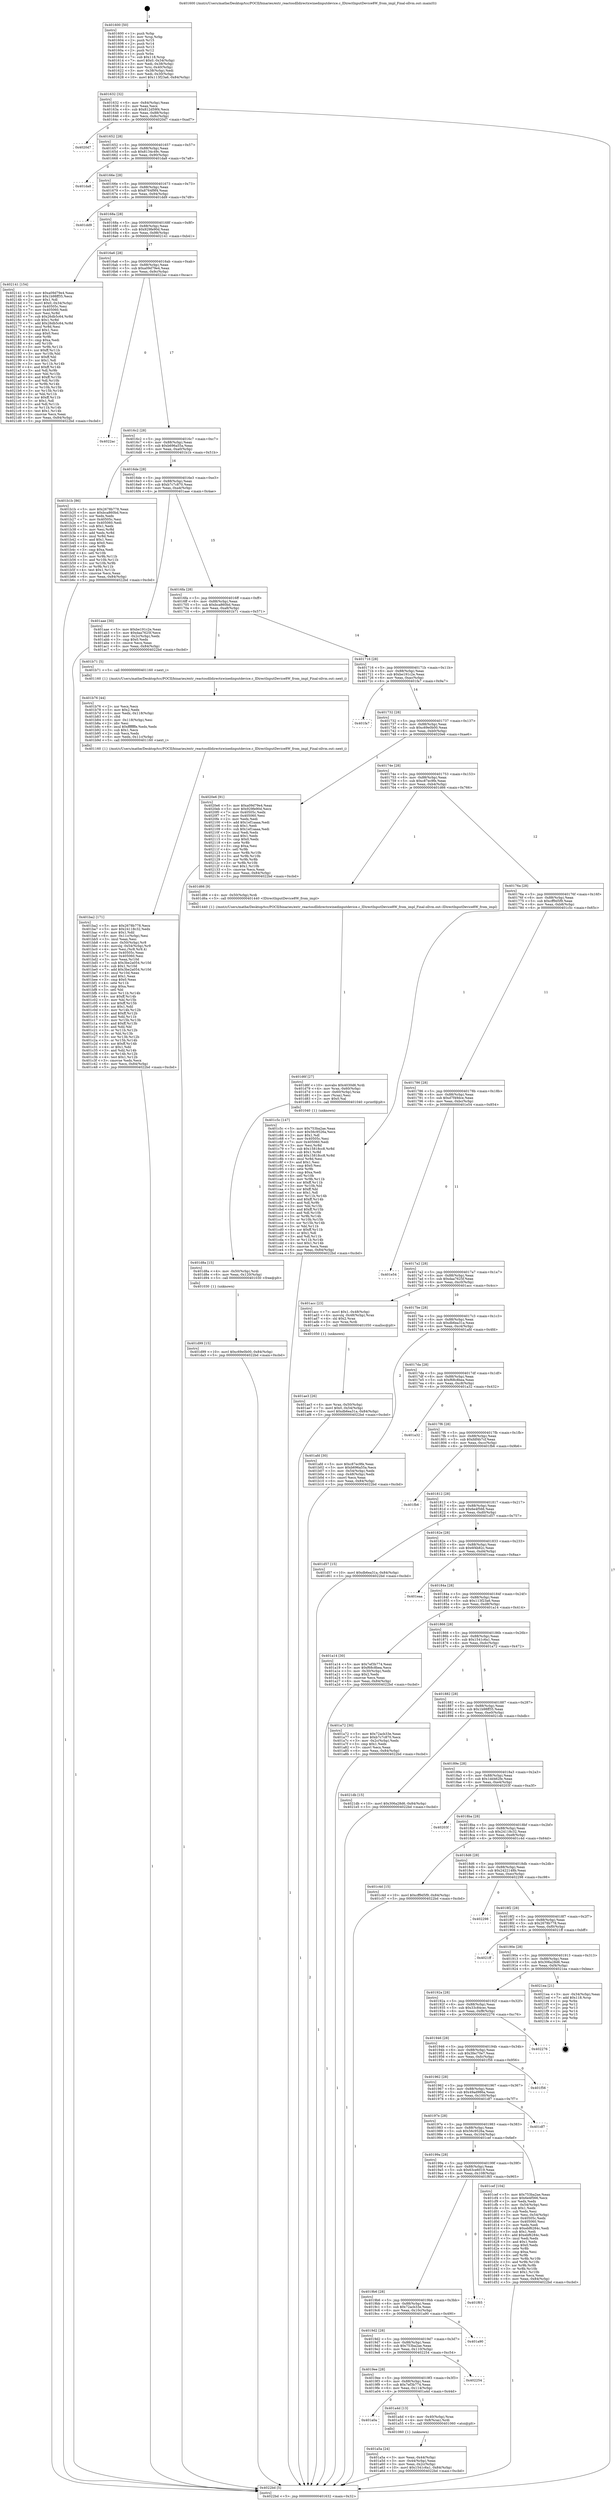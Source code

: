 digraph "0x401600" {
  label = "0x401600 (/mnt/c/Users/mathe/Desktop/tcc/POCII/binaries/extr_reactosdlldirectxwinedinputdevice.c_IDirectInputDevice8W_from_impl_Final-ollvm.out::main(0))"
  labelloc = "t"
  node[shape=record]

  Entry [label="",width=0.3,height=0.3,shape=circle,fillcolor=black,style=filled]
  "0x401632" [label="{
     0x401632 [32]\l
     | [instrs]\l
     &nbsp;&nbsp;0x401632 \<+6\>: mov -0x84(%rbp),%eax\l
     &nbsp;&nbsp;0x401638 \<+2\>: mov %eax,%ecx\l
     &nbsp;&nbsp;0x40163a \<+6\>: sub $0x812d59f4,%ecx\l
     &nbsp;&nbsp;0x401640 \<+6\>: mov %eax,-0x88(%rbp)\l
     &nbsp;&nbsp;0x401646 \<+6\>: mov %ecx,-0x8c(%rbp)\l
     &nbsp;&nbsp;0x40164c \<+6\>: je 00000000004020d7 \<main+0xad7\>\l
  }"]
  "0x4020d7" [label="{
     0x4020d7\l
  }", style=dashed]
  "0x401652" [label="{
     0x401652 [28]\l
     | [instrs]\l
     &nbsp;&nbsp;0x401652 \<+5\>: jmp 0000000000401657 \<main+0x57\>\l
     &nbsp;&nbsp;0x401657 \<+6\>: mov -0x88(%rbp),%eax\l
     &nbsp;&nbsp;0x40165d \<+5\>: sub $0x8134c49c,%eax\l
     &nbsp;&nbsp;0x401662 \<+6\>: mov %eax,-0x90(%rbp)\l
     &nbsp;&nbsp;0x401668 \<+6\>: je 0000000000401da8 \<main+0x7a8\>\l
  }"]
  Exit [label="",width=0.3,height=0.3,shape=circle,fillcolor=black,style=filled,peripheries=2]
  "0x401da8" [label="{
     0x401da8\l
  }", style=dashed]
  "0x40166e" [label="{
     0x40166e [28]\l
     | [instrs]\l
     &nbsp;&nbsp;0x40166e \<+5\>: jmp 0000000000401673 \<main+0x73\>\l
     &nbsp;&nbsp;0x401673 \<+6\>: mov -0x88(%rbp),%eax\l
     &nbsp;&nbsp;0x401679 \<+5\>: sub $0x8764f9f4,%eax\l
     &nbsp;&nbsp;0x40167e \<+6\>: mov %eax,-0x94(%rbp)\l
     &nbsp;&nbsp;0x401684 \<+6\>: je 0000000000401dd9 \<main+0x7d9\>\l
  }"]
  "0x401d99" [label="{
     0x401d99 [15]\l
     | [instrs]\l
     &nbsp;&nbsp;0x401d99 \<+10\>: movl $0xc69e0b00,-0x84(%rbp)\l
     &nbsp;&nbsp;0x401da3 \<+5\>: jmp 00000000004022bd \<main+0xcbd\>\l
  }"]
  "0x401dd9" [label="{
     0x401dd9\l
  }", style=dashed]
  "0x40168a" [label="{
     0x40168a [28]\l
     | [instrs]\l
     &nbsp;&nbsp;0x40168a \<+5\>: jmp 000000000040168f \<main+0x8f\>\l
     &nbsp;&nbsp;0x40168f \<+6\>: mov -0x88(%rbp),%eax\l
     &nbsp;&nbsp;0x401695 \<+5\>: sub $0x929fe90d,%eax\l
     &nbsp;&nbsp;0x40169a \<+6\>: mov %eax,-0x98(%rbp)\l
     &nbsp;&nbsp;0x4016a0 \<+6\>: je 0000000000402141 \<main+0xb41\>\l
  }"]
  "0x401d8a" [label="{
     0x401d8a [15]\l
     | [instrs]\l
     &nbsp;&nbsp;0x401d8a \<+4\>: mov -0x50(%rbp),%rdi\l
     &nbsp;&nbsp;0x401d8e \<+6\>: mov %eax,-0x120(%rbp)\l
     &nbsp;&nbsp;0x401d94 \<+5\>: call 0000000000401030 \<free@plt\>\l
     | [calls]\l
     &nbsp;&nbsp;0x401030 \{1\} (unknown)\l
  }"]
  "0x402141" [label="{
     0x402141 [154]\l
     | [instrs]\l
     &nbsp;&nbsp;0x402141 \<+5\>: mov $0xa09d79e4,%eax\l
     &nbsp;&nbsp;0x402146 \<+5\>: mov $0x1b98ff35,%ecx\l
     &nbsp;&nbsp;0x40214b \<+2\>: mov $0x1,%dl\l
     &nbsp;&nbsp;0x40214d \<+7\>: movl $0x0,-0x34(%rbp)\l
     &nbsp;&nbsp;0x402154 \<+7\>: mov 0x40505c,%esi\l
     &nbsp;&nbsp;0x40215b \<+7\>: mov 0x405060,%edi\l
     &nbsp;&nbsp;0x402162 \<+3\>: mov %esi,%r8d\l
     &nbsp;&nbsp;0x402165 \<+7\>: sub $0x26db5c64,%r8d\l
     &nbsp;&nbsp;0x40216c \<+4\>: sub $0x1,%r8d\l
     &nbsp;&nbsp;0x402170 \<+7\>: add $0x26db5c64,%r8d\l
     &nbsp;&nbsp;0x402177 \<+4\>: imul %r8d,%esi\l
     &nbsp;&nbsp;0x40217b \<+3\>: and $0x1,%esi\l
     &nbsp;&nbsp;0x40217e \<+3\>: cmp $0x0,%esi\l
     &nbsp;&nbsp;0x402181 \<+4\>: sete %r9b\l
     &nbsp;&nbsp;0x402185 \<+3\>: cmp $0xa,%edi\l
     &nbsp;&nbsp;0x402188 \<+4\>: setl %r10b\l
     &nbsp;&nbsp;0x40218c \<+3\>: mov %r9b,%r11b\l
     &nbsp;&nbsp;0x40218f \<+4\>: xor $0xff,%r11b\l
     &nbsp;&nbsp;0x402193 \<+3\>: mov %r10b,%bl\l
     &nbsp;&nbsp;0x402196 \<+3\>: xor $0xff,%bl\l
     &nbsp;&nbsp;0x402199 \<+3\>: xor $0x1,%dl\l
     &nbsp;&nbsp;0x40219c \<+3\>: mov %r11b,%r14b\l
     &nbsp;&nbsp;0x40219f \<+4\>: and $0xff,%r14b\l
     &nbsp;&nbsp;0x4021a3 \<+3\>: and %dl,%r9b\l
     &nbsp;&nbsp;0x4021a6 \<+3\>: mov %bl,%r15b\l
     &nbsp;&nbsp;0x4021a9 \<+4\>: and $0xff,%r15b\l
     &nbsp;&nbsp;0x4021ad \<+3\>: and %dl,%r10b\l
     &nbsp;&nbsp;0x4021b0 \<+3\>: or %r9b,%r14b\l
     &nbsp;&nbsp;0x4021b3 \<+3\>: or %r10b,%r15b\l
     &nbsp;&nbsp;0x4021b6 \<+3\>: xor %r15b,%r14b\l
     &nbsp;&nbsp;0x4021b9 \<+3\>: or %bl,%r11b\l
     &nbsp;&nbsp;0x4021bc \<+4\>: xor $0xff,%r11b\l
     &nbsp;&nbsp;0x4021c0 \<+3\>: or $0x1,%dl\l
     &nbsp;&nbsp;0x4021c3 \<+3\>: and %dl,%r11b\l
     &nbsp;&nbsp;0x4021c6 \<+3\>: or %r11b,%r14b\l
     &nbsp;&nbsp;0x4021c9 \<+4\>: test $0x1,%r14b\l
     &nbsp;&nbsp;0x4021cd \<+3\>: cmovne %ecx,%eax\l
     &nbsp;&nbsp;0x4021d0 \<+6\>: mov %eax,-0x84(%rbp)\l
     &nbsp;&nbsp;0x4021d6 \<+5\>: jmp 00000000004022bd \<main+0xcbd\>\l
  }"]
  "0x4016a6" [label="{
     0x4016a6 [28]\l
     | [instrs]\l
     &nbsp;&nbsp;0x4016a6 \<+5\>: jmp 00000000004016ab \<main+0xab\>\l
     &nbsp;&nbsp;0x4016ab \<+6\>: mov -0x88(%rbp),%eax\l
     &nbsp;&nbsp;0x4016b1 \<+5\>: sub $0xa09d79e4,%eax\l
     &nbsp;&nbsp;0x4016b6 \<+6\>: mov %eax,-0x9c(%rbp)\l
     &nbsp;&nbsp;0x4016bc \<+6\>: je 00000000004022ac \<main+0xcac\>\l
  }"]
  "0x401d6f" [label="{
     0x401d6f [27]\l
     | [instrs]\l
     &nbsp;&nbsp;0x401d6f \<+10\>: movabs $0x4030d6,%rdi\l
     &nbsp;&nbsp;0x401d79 \<+4\>: mov %rax,-0x60(%rbp)\l
     &nbsp;&nbsp;0x401d7d \<+4\>: mov -0x60(%rbp),%rax\l
     &nbsp;&nbsp;0x401d81 \<+2\>: mov (%rax),%esi\l
     &nbsp;&nbsp;0x401d83 \<+2\>: mov $0x0,%al\l
     &nbsp;&nbsp;0x401d85 \<+5\>: call 0000000000401040 \<printf@plt\>\l
     | [calls]\l
     &nbsp;&nbsp;0x401040 \{1\} (unknown)\l
  }"]
  "0x4022ac" [label="{
     0x4022ac\l
  }", style=dashed]
  "0x4016c2" [label="{
     0x4016c2 [28]\l
     | [instrs]\l
     &nbsp;&nbsp;0x4016c2 \<+5\>: jmp 00000000004016c7 \<main+0xc7\>\l
     &nbsp;&nbsp;0x4016c7 \<+6\>: mov -0x88(%rbp),%eax\l
     &nbsp;&nbsp;0x4016cd \<+5\>: sub $0xb696a55a,%eax\l
     &nbsp;&nbsp;0x4016d2 \<+6\>: mov %eax,-0xa0(%rbp)\l
     &nbsp;&nbsp;0x4016d8 \<+6\>: je 0000000000401b1b \<main+0x51b\>\l
  }"]
  "0x401ba2" [label="{
     0x401ba2 [171]\l
     | [instrs]\l
     &nbsp;&nbsp;0x401ba2 \<+5\>: mov $0x2678b778,%ecx\l
     &nbsp;&nbsp;0x401ba7 \<+5\>: mov $0x24118c32,%edx\l
     &nbsp;&nbsp;0x401bac \<+3\>: mov $0x1,%dil\l
     &nbsp;&nbsp;0x401baf \<+6\>: mov -0x11c(%rbp),%esi\l
     &nbsp;&nbsp;0x401bb5 \<+3\>: imul %eax,%esi\l
     &nbsp;&nbsp;0x401bb8 \<+4\>: mov -0x50(%rbp),%r8\l
     &nbsp;&nbsp;0x401bbc \<+4\>: movslq -0x54(%rbp),%r9\l
     &nbsp;&nbsp;0x401bc0 \<+4\>: mov %esi,(%r8,%r9,4)\l
     &nbsp;&nbsp;0x401bc4 \<+7\>: mov 0x40505c,%eax\l
     &nbsp;&nbsp;0x401bcb \<+7\>: mov 0x405060,%esi\l
     &nbsp;&nbsp;0x401bd2 \<+3\>: mov %eax,%r10d\l
     &nbsp;&nbsp;0x401bd5 \<+7\>: sub $0x3be2a054,%r10d\l
     &nbsp;&nbsp;0x401bdc \<+4\>: sub $0x1,%r10d\l
     &nbsp;&nbsp;0x401be0 \<+7\>: add $0x3be2a054,%r10d\l
     &nbsp;&nbsp;0x401be7 \<+4\>: imul %r10d,%eax\l
     &nbsp;&nbsp;0x401beb \<+3\>: and $0x1,%eax\l
     &nbsp;&nbsp;0x401bee \<+3\>: cmp $0x0,%eax\l
     &nbsp;&nbsp;0x401bf1 \<+4\>: sete %r11b\l
     &nbsp;&nbsp;0x401bf5 \<+3\>: cmp $0xa,%esi\l
     &nbsp;&nbsp;0x401bf8 \<+3\>: setl %bl\l
     &nbsp;&nbsp;0x401bfb \<+3\>: mov %r11b,%r14b\l
     &nbsp;&nbsp;0x401bfe \<+4\>: xor $0xff,%r14b\l
     &nbsp;&nbsp;0x401c02 \<+3\>: mov %bl,%r15b\l
     &nbsp;&nbsp;0x401c05 \<+4\>: xor $0xff,%r15b\l
     &nbsp;&nbsp;0x401c09 \<+4\>: xor $0x1,%dil\l
     &nbsp;&nbsp;0x401c0d \<+3\>: mov %r14b,%r12b\l
     &nbsp;&nbsp;0x401c10 \<+4\>: and $0xff,%r12b\l
     &nbsp;&nbsp;0x401c14 \<+3\>: and %dil,%r11b\l
     &nbsp;&nbsp;0x401c17 \<+3\>: mov %r15b,%r13b\l
     &nbsp;&nbsp;0x401c1a \<+4\>: and $0xff,%r13b\l
     &nbsp;&nbsp;0x401c1e \<+3\>: and %dil,%bl\l
     &nbsp;&nbsp;0x401c21 \<+3\>: or %r11b,%r12b\l
     &nbsp;&nbsp;0x401c24 \<+3\>: or %bl,%r13b\l
     &nbsp;&nbsp;0x401c27 \<+3\>: xor %r13b,%r12b\l
     &nbsp;&nbsp;0x401c2a \<+3\>: or %r15b,%r14b\l
     &nbsp;&nbsp;0x401c2d \<+4\>: xor $0xff,%r14b\l
     &nbsp;&nbsp;0x401c31 \<+4\>: or $0x1,%dil\l
     &nbsp;&nbsp;0x401c35 \<+3\>: and %dil,%r14b\l
     &nbsp;&nbsp;0x401c38 \<+3\>: or %r14b,%r12b\l
     &nbsp;&nbsp;0x401c3b \<+4\>: test $0x1,%r12b\l
     &nbsp;&nbsp;0x401c3f \<+3\>: cmovne %edx,%ecx\l
     &nbsp;&nbsp;0x401c42 \<+6\>: mov %ecx,-0x84(%rbp)\l
     &nbsp;&nbsp;0x401c48 \<+5\>: jmp 00000000004022bd \<main+0xcbd\>\l
  }"]
  "0x401b1b" [label="{
     0x401b1b [86]\l
     | [instrs]\l
     &nbsp;&nbsp;0x401b1b \<+5\>: mov $0x2678b778,%eax\l
     &nbsp;&nbsp;0x401b20 \<+5\>: mov $0xbca860bd,%ecx\l
     &nbsp;&nbsp;0x401b25 \<+2\>: xor %edx,%edx\l
     &nbsp;&nbsp;0x401b27 \<+7\>: mov 0x40505c,%esi\l
     &nbsp;&nbsp;0x401b2e \<+7\>: mov 0x405060,%edi\l
     &nbsp;&nbsp;0x401b35 \<+3\>: sub $0x1,%edx\l
     &nbsp;&nbsp;0x401b38 \<+3\>: mov %esi,%r8d\l
     &nbsp;&nbsp;0x401b3b \<+3\>: add %edx,%r8d\l
     &nbsp;&nbsp;0x401b3e \<+4\>: imul %r8d,%esi\l
     &nbsp;&nbsp;0x401b42 \<+3\>: and $0x1,%esi\l
     &nbsp;&nbsp;0x401b45 \<+3\>: cmp $0x0,%esi\l
     &nbsp;&nbsp;0x401b48 \<+4\>: sete %r9b\l
     &nbsp;&nbsp;0x401b4c \<+3\>: cmp $0xa,%edi\l
     &nbsp;&nbsp;0x401b4f \<+4\>: setl %r10b\l
     &nbsp;&nbsp;0x401b53 \<+3\>: mov %r9b,%r11b\l
     &nbsp;&nbsp;0x401b56 \<+3\>: and %r10b,%r11b\l
     &nbsp;&nbsp;0x401b59 \<+3\>: xor %r10b,%r9b\l
     &nbsp;&nbsp;0x401b5c \<+3\>: or %r9b,%r11b\l
     &nbsp;&nbsp;0x401b5f \<+4\>: test $0x1,%r11b\l
     &nbsp;&nbsp;0x401b63 \<+3\>: cmovne %ecx,%eax\l
     &nbsp;&nbsp;0x401b66 \<+6\>: mov %eax,-0x84(%rbp)\l
     &nbsp;&nbsp;0x401b6c \<+5\>: jmp 00000000004022bd \<main+0xcbd\>\l
  }"]
  "0x4016de" [label="{
     0x4016de [28]\l
     | [instrs]\l
     &nbsp;&nbsp;0x4016de \<+5\>: jmp 00000000004016e3 \<main+0xe3\>\l
     &nbsp;&nbsp;0x4016e3 \<+6\>: mov -0x88(%rbp),%eax\l
     &nbsp;&nbsp;0x4016e9 \<+5\>: sub $0xb7c7c870,%eax\l
     &nbsp;&nbsp;0x4016ee \<+6\>: mov %eax,-0xa4(%rbp)\l
     &nbsp;&nbsp;0x4016f4 \<+6\>: je 0000000000401aae \<main+0x4ae\>\l
  }"]
  "0x401b76" [label="{
     0x401b76 [44]\l
     | [instrs]\l
     &nbsp;&nbsp;0x401b76 \<+2\>: xor %ecx,%ecx\l
     &nbsp;&nbsp;0x401b78 \<+5\>: mov $0x2,%edx\l
     &nbsp;&nbsp;0x401b7d \<+6\>: mov %edx,-0x118(%rbp)\l
     &nbsp;&nbsp;0x401b83 \<+1\>: cltd\l
     &nbsp;&nbsp;0x401b84 \<+6\>: mov -0x118(%rbp),%esi\l
     &nbsp;&nbsp;0x401b8a \<+2\>: idiv %esi\l
     &nbsp;&nbsp;0x401b8c \<+6\>: imul $0xfffffffe,%edx,%edx\l
     &nbsp;&nbsp;0x401b92 \<+3\>: sub $0x1,%ecx\l
     &nbsp;&nbsp;0x401b95 \<+2\>: sub %ecx,%edx\l
     &nbsp;&nbsp;0x401b97 \<+6\>: mov %edx,-0x11c(%rbp)\l
     &nbsp;&nbsp;0x401b9d \<+5\>: call 0000000000401160 \<next_i\>\l
     | [calls]\l
     &nbsp;&nbsp;0x401160 \{1\} (/mnt/c/Users/mathe/Desktop/tcc/POCII/binaries/extr_reactosdlldirectxwinedinputdevice.c_IDirectInputDevice8W_from_impl_Final-ollvm.out::next_i)\l
  }"]
  "0x401aae" [label="{
     0x401aae [30]\l
     | [instrs]\l
     &nbsp;&nbsp;0x401aae \<+5\>: mov $0xbe191c2e,%eax\l
     &nbsp;&nbsp;0x401ab3 \<+5\>: mov $0xdaa7625f,%ecx\l
     &nbsp;&nbsp;0x401ab8 \<+3\>: mov -0x2c(%rbp),%edx\l
     &nbsp;&nbsp;0x401abb \<+3\>: cmp $0x0,%edx\l
     &nbsp;&nbsp;0x401abe \<+3\>: cmove %ecx,%eax\l
     &nbsp;&nbsp;0x401ac1 \<+6\>: mov %eax,-0x84(%rbp)\l
     &nbsp;&nbsp;0x401ac7 \<+5\>: jmp 00000000004022bd \<main+0xcbd\>\l
  }"]
  "0x4016fa" [label="{
     0x4016fa [28]\l
     | [instrs]\l
     &nbsp;&nbsp;0x4016fa \<+5\>: jmp 00000000004016ff \<main+0xff\>\l
     &nbsp;&nbsp;0x4016ff \<+6\>: mov -0x88(%rbp),%eax\l
     &nbsp;&nbsp;0x401705 \<+5\>: sub $0xbca860bd,%eax\l
     &nbsp;&nbsp;0x40170a \<+6\>: mov %eax,-0xa8(%rbp)\l
     &nbsp;&nbsp;0x401710 \<+6\>: je 0000000000401b71 \<main+0x571\>\l
  }"]
  "0x401ae3" [label="{
     0x401ae3 [26]\l
     | [instrs]\l
     &nbsp;&nbsp;0x401ae3 \<+4\>: mov %rax,-0x50(%rbp)\l
     &nbsp;&nbsp;0x401ae7 \<+7\>: movl $0x0,-0x54(%rbp)\l
     &nbsp;&nbsp;0x401aee \<+10\>: movl $0xdb6ea31a,-0x84(%rbp)\l
     &nbsp;&nbsp;0x401af8 \<+5\>: jmp 00000000004022bd \<main+0xcbd\>\l
  }"]
  "0x401b71" [label="{
     0x401b71 [5]\l
     | [instrs]\l
     &nbsp;&nbsp;0x401b71 \<+5\>: call 0000000000401160 \<next_i\>\l
     | [calls]\l
     &nbsp;&nbsp;0x401160 \{1\} (/mnt/c/Users/mathe/Desktop/tcc/POCII/binaries/extr_reactosdlldirectxwinedinputdevice.c_IDirectInputDevice8W_from_impl_Final-ollvm.out::next_i)\l
  }"]
  "0x401716" [label="{
     0x401716 [28]\l
     | [instrs]\l
     &nbsp;&nbsp;0x401716 \<+5\>: jmp 000000000040171b \<main+0x11b\>\l
     &nbsp;&nbsp;0x40171b \<+6\>: mov -0x88(%rbp),%eax\l
     &nbsp;&nbsp;0x401721 \<+5\>: sub $0xbe191c2e,%eax\l
     &nbsp;&nbsp;0x401726 \<+6\>: mov %eax,-0xac(%rbp)\l
     &nbsp;&nbsp;0x40172c \<+6\>: je 0000000000401fa7 \<main+0x9a7\>\l
  }"]
  "0x401a5a" [label="{
     0x401a5a [24]\l
     | [instrs]\l
     &nbsp;&nbsp;0x401a5a \<+3\>: mov %eax,-0x44(%rbp)\l
     &nbsp;&nbsp;0x401a5d \<+3\>: mov -0x44(%rbp),%eax\l
     &nbsp;&nbsp;0x401a60 \<+3\>: mov %eax,-0x2c(%rbp)\l
     &nbsp;&nbsp;0x401a63 \<+10\>: movl $0x1541c6a1,-0x84(%rbp)\l
     &nbsp;&nbsp;0x401a6d \<+5\>: jmp 00000000004022bd \<main+0xcbd\>\l
  }"]
  "0x401fa7" [label="{
     0x401fa7\l
  }", style=dashed]
  "0x401732" [label="{
     0x401732 [28]\l
     | [instrs]\l
     &nbsp;&nbsp;0x401732 \<+5\>: jmp 0000000000401737 \<main+0x137\>\l
     &nbsp;&nbsp;0x401737 \<+6\>: mov -0x88(%rbp),%eax\l
     &nbsp;&nbsp;0x40173d \<+5\>: sub $0xc69e0b00,%eax\l
     &nbsp;&nbsp;0x401742 \<+6\>: mov %eax,-0xb0(%rbp)\l
     &nbsp;&nbsp;0x401748 \<+6\>: je 00000000004020e6 \<main+0xae6\>\l
  }"]
  "0x401a0a" [label="{
     0x401a0a\l
  }", style=dashed]
  "0x4020e6" [label="{
     0x4020e6 [91]\l
     | [instrs]\l
     &nbsp;&nbsp;0x4020e6 \<+5\>: mov $0xa09d79e4,%eax\l
     &nbsp;&nbsp;0x4020eb \<+5\>: mov $0x929fe90d,%ecx\l
     &nbsp;&nbsp;0x4020f0 \<+7\>: mov 0x40505c,%edx\l
     &nbsp;&nbsp;0x4020f7 \<+7\>: mov 0x405060,%esi\l
     &nbsp;&nbsp;0x4020fe \<+2\>: mov %edx,%edi\l
     &nbsp;&nbsp;0x402100 \<+6\>: add $0x1ef1aaaa,%edi\l
     &nbsp;&nbsp;0x402106 \<+3\>: sub $0x1,%edi\l
     &nbsp;&nbsp;0x402109 \<+6\>: sub $0x1ef1aaaa,%edi\l
     &nbsp;&nbsp;0x40210f \<+3\>: imul %edi,%edx\l
     &nbsp;&nbsp;0x402112 \<+3\>: and $0x1,%edx\l
     &nbsp;&nbsp;0x402115 \<+3\>: cmp $0x0,%edx\l
     &nbsp;&nbsp;0x402118 \<+4\>: sete %r8b\l
     &nbsp;&nbsp;0x40211c \<+3\>: cmp $0xa,%esi\l
     &nbsp;&nbsp;0x40211f \<+4\>: setl %r9b\l
     &nbsp;&nbsp;0x402123 \<+3\>: mov %r8b,%r10b\l
     &nbsp;&nbsp;0x402126 \<+3\>: and %r9b,%r10b\l
     &nbsp;&nbsp;0x402129 \<+3\>: xor %r9b,%r8b\l
     &nbsp;&nbsp;0x40212c \<+3\>: or %r8b,%r10b\l
     &nbsp;&nbsp;0x40212f \<+4\>: test $0x1,%r10b\l
     &nbsp;&nbsp;0x402133 \<+3\>: cmovne %ecx,%eax\l
     &nbsp;&nbsp;0x402136 \<+6\>: mov %eax,-0x84(%rbp)\l
     &nbsp;&nbsp;0x40213c \<+5\>: jmp 00000000004022bd \<main+0xcbd\>\l
  }"]
  "0x40174e" [label="{
     0x40174e [28]\l
     | [instrs]\l
     &nbsp;&nbsp;0x40174e \<+5\>: jmp 0000000000401753 \<main+0x153\>\l
     &nbsp;&nbsp;0x401753 \<+6\>: mov -0x88(%rbp),%eax\l
     &nbsp;&nbsp;0x401759 \<+5\>: sub $0xc87ec9fe,%eax\l
     &nbsp;&nbsp;0x40175e \<+6\>: mov %eax,-0xb4(%rbp)\l
     &nbsp;&nbsp;0x401764 \<+6\>: je 0000000000401d66 \<main+0x766\>\l
  }"]
  "0x401a4d" [label="{
     0x401a4d [13]\l
     | [instrs]\l
     &nbsp;&nbsp;0x401a4d \<+4\>: mov -0x40(%rbp),%rax\l
     &nbsp;&nbsp;0x401a51 \<+4\>: mov 0x8(%rax),%rdi\l
     &nbsp;&nbsp;0x401a55 \<+5\>: call 0000000000401060 \<atoi@plt\>\l
     | [calls]\l
     &nbsp;&nbsp;0x401060 \{1\} (unknown)\l
  }"]
  "0x401d66" [label="{
     0x401d66 [9]\l
     | [instrs]\l
     &nbsp;&nbsp;0x401d66 \<+4\>: mov -0x50(%rbp),%rdi\l
     &nbsp;&nbsp;0x401d6a \<+5\>: call 0000000000401440 \<IDirectInputDevice8W_from_impl\>\l
     | [calls]\l
     &nbsp;&nbsp;0x401440 \{1\} (/mnt/c/Users/mathe/Desktop/tcc/POCII/binaries/extr_reactosdlldirectxwinedinputdevice.c_IDirectInputDevice8W_from_impl_Final-ollvm.out::IDirectInputDevice8W_from_impl)\l
  }"]
  "0x40176a" [label="{
     0x40176a [28]\l
     | [instrs]\l
     &nbsp;&nbsp;0x40176a \<+5\>: jmp 000000000040176f \<main+0x16f\>\l
     &nbsp;&nbsp;0x40176f \<+6\>: mov -0x88(%rbp),%eax\l
     &nbsp;&nbsp;0x401775 \<+5\>: sub $0xcff9d5f9,%eax\l
     &nbsp;&nbsp;0x40177a \<+6\>: mov %eax,-0xb8(%rbp)\l
     &nbsp;&nbsp;0x401780 \<+6\>: je 0000000000401c5c \<main+0x65c\>\l
  }"]
  "0x4019ee" [label="{
     0x4019ee [28]\l
     | [instrs]\l
     &nbsp;&nbsp;0x4019ee \<+5\>: jmp 00000000004019f3 \<main+0x3f3\>\l
     &nbsp;&nbsp;0x4019f3 \<+6\>: mov -0x88(%rbp),%eax\l
     &nbsp;&nbsp;0x4019f9 \<+5\>: sub $0x7ef3b774,%eax\l
     &nbsp;&nbsp;0x4019fe \<+6\>: mov %eax,-0x114(%rbp)\l
     &nbsp;&nbsp;0x401a04 \<+6\>: je 0000000000401a4d \<main+0x44d\>\l
  }"]
  "0x401c5c" [label="{
     0x401c5c [147]\l
     | [instrs]\l
     &nbsp;&nbsp;0x401c5c \<+5\>: mov $0x753ba2ae,%eax\l
     &nbsp;&nbsp;0x401c61 \<+5\>: mov $0x56c9526a,%ecx\l
     &nbsp;&nbsp;0x401c66 \<+2\>: mov $0x1,%dl\l
     &nbsp;&nbsp;0x401c68 \<+7\>: mov 0x40505c,%esi\l
     &nbsp;&nbsp;0x401c6f \<+7\>: mov 0x405060,%edi\l
     &nbsp;&nbsp;0x401c76 \<+3\>: mov %esi,%r8d\l
     &nbsp;&nbsp;0x401c79 \<+7\>: sub $0x15818cc8,%r8d\l
     &nbsp;&nbsp;0x401c80 \<+4\>: sub $0x1,%r8d\l
     &nbsp;&nbsp;0x401c84 \<+7\>: add $0x15818cc8,%r8d\l
     &nbsp;&nbsp;0x401c8b \<+4\>: imul %r8d,%esi\l
     &nbsp;&nbsp;0x401c8f \<+3\>: and $0x1,%esi\l
     &nbsp;&nbsp;0x401c92 \<+3\>: cmp $0x0,%esi\l
     &nbsp;&nbsp;0x401c95 \<+4\>: sete %r9b\l
     &nbsp;&nbsp;0x401c99 \<+3\>: cmp $0xa,%edi\l
     &nbsp;&nbsp;0x401c9c \<+4\>: setl %r10b\l
     &nbsp;&nbsp;0x401ca0 \<+3\>: mov %r9b,%r11b\l
     &nbsp;&nbsp;0x401ca3 \<+4\>: xor $0xff,%r11b\l
     &nbsp;&nbsp;0x401ca7 \<+3\>: mov %r10b,%bl\l
     &nbsp;&nbsp;0x401caa \<+3\>: xor $0xff,%bl\l
     &nbsp;&nbsp;0x401cad \<+3\>: xor $0x1,%dl\l
     &nbsp;&nbsp;0x401cb0 \<+3\>: mov %r11b,%r14b\l
     &nbsp;&nbsp;0x401cb3 \<+4\>: and $0xff,%r14b\l
     &nbsp;&nbsp;0x401cb7 \<+3\>: and %dl,%r9b\l
     &nbsp;&nbsp;0x401cba \<+3\>: mov %bl,%r15b\l
     &nbsp;&nbsp;0x401cbd \<+4\>: and $0xff,%r15b\l
     &nbsp;&nbsp;0x401cc1 \<+3\>: and %dl,%r10b\l
     &nbsp;&nbsp;0x401cc4 \<+3\>: or %r9b,%r14b\l
     &nbsp;&nbsp;0x401cc7 \<+3\>: or %r10b,%r15b\l
     &nbsp;&nbsp;0x401cca \<+3\>: xor %r15b,%r14b\l
     &nbsp;&nbsp;0x401ccd \<+3\>: or %bl,%r11b\l
     &nbsp;&nbsp;0x401cd0 \<+4\>: xor $0xff,%r11b\l
     &nbsp;&nbsp;0x401cd4 \<+3\>: or $0x1,%dl\l
     &nbsp;&nbsp;0x401cd7 \<+3\>: and %dl,%r11b\l
     &nbsp;&nbsp;0x401cda \<+3\>: or %r11b,%r14b\l
     &nbsp;&nbsp;0x401cdd \<+4\>: test $0x1,%r14b\l
     &nbsp;&nbsp;0x401ce1 \<+3\>: cmovne %ecx,%eax\l
     &nbsp;&nbsp;0x401ce4 \<+6\>: mov %eax,-0x84(%rbp)\l
     &nbsp;&nbsp;0x401cea \<+5\>: jmp 00000000004022bd \<main+0xcbd\>\l
  }"]
  "0x401786" [label="{
     0x401786 [28]\l
     | [instrs]\l
     &nbsp;&nbsp;0x401786 \<+5\>: jmp 000000000040178b \<main+0x18b\>\l
     &nbsp;&nbsp;0x40178b \<+6\>: mov -0x88(%rbp),%eax\l
     &nbsp;&nbsp;0x401791 \<+5\>: sub $0xd7f49dce,%eax\l
     &nbsp;&nbsp;0x401796 \<+6\>: mov %eax,-0xbc(%rbp)\l
     &nbsp;&nbsp;0x40179c \<+6\>: je 0000000000401e54 \<main+0x854\>\l
  }"]
  "0x402254" [label="{
     0x402254\l
  }", style=dashed]
  "0x401e54" [label="{
     0x401e54\l
  }", style=dashed]
  "0x4017a2" [label="{
     0x4017a2 [28]\l
     | [instrs]\l
     &nbsp;&nbsp;0x4017a2 \<+5\>: jmp 00000000004017a7 \<main+0x1a7\>\l
     &nbsp;&nbsp;0x4017a7 \<+6\>: mov -0x88(%rbp),%eax\l
     &nbsp;&nbsp;0x4017ad \<+5\>: sub $0xdaa7625f,%eax\l
     &nbsp;&nbsp;0x4017b2 \<+6\>: mov %eax,-0xc0(%rbp)\l
     &nbsp;&nbsp;0x4017b8 \<+6\>: je 0000000000401acc \<main+0x4cc\>\l
  }"]
  "0x4019d2" [label="{
     0x4019d2 [28]\l
     | [instrs]\l
     &nbsp;&nbsp;0x4019d2 \<+5\>: jmp 00000000004019d7 \<main+0x3d7\>\l
     &nbsp;&nbsp;0x4019d7 \<+6\>: mov -0x88(%rbp),%eax\l
     &nbsp;&nbsp;0x4019dd \<+5\>: sub $0x753ba2ae,%eax\l
     &nbsp;&nbsp;0x4019e2 \<+6\>: mov %eax,-0x110(%rbp)\l
     &nbsp;&nbsp;0x4019e8 \<+6\>: je 0000000000402254 \<main+0xc54\>\l
  }"]
  "0x401acc" [label="{
     0x401acc [23]\l
     | [instrs]\l
     &nbsp;&nbsp;0x401acc \<+7\>: movl $0x1,-0x48(%rbp)\l
     &nbsp;&nbsp;0x401ad3 \<+4\>: movslq -0x48(%rbp),%rax\l
     &nbsp;&nbsp;0x401ad7 \<+4\>: shl $0x2,%rax\l
     &nbsp;&nbsp;0x401adb \<+3\>: mov %rax,%rdi\l
     &nbsp;&nbsp;0x401ade \<+5\>: call 0000000000401050 \<malloc@plt\>\l
     | [calls]\l
     &nbsp;&nbsp;0x401050 \{1\} (unknown)\l
  }"]
  "0x4017be" [label="{
     0x4017be [28]\l
     | [instrs]\l
     &nbsp;&nbsp;0x4017be \<+5\>: jmp 00000000004017c3 \<main+0x1c3\>\l
     &nbsp;&nbsp;0x4017c3 \<+6\>: mov -0x88(%rbp),%eax\l
     &nbsp;&nbsp;0x4017c9 \<+5\>: sub $0xdb6ea31a,%eax\l
     &nbsp;&nbsp;0x4017ce \<+6\>: mov %eax,-0xc4(%rbp)\l
     &nbsp;&nbsp;0x4017d4 \<+6\>: je 0000000000401afd \<main+0x4fd\>\l
  }"]
  "0x401a90" [label="{
     0x401a90\l
  }", style=dashed]
  "0x401afd" [label="{
     0x401afd [30]\l
     | [instrs]\l
     &nbsp;&nbsp;0x401afd \<+5\>: mov $0xc87ec9fe,%eax\l
     &nbsp;&nbsp;0x401b02 \<+5\>: mov $0xb696a55a,%ecx\l
     &nbsp;&nbsp;0x401b07 \<+3\>: mov -0x54(%rbp),%edx\l
     &nbsp;&nbsp;0x401b0a \<+3\>: cmp -0x48(%rbp),%edx\l
     &nbsp;&nbsp;0x401b0d \<+3\>: cmovl %ecx,%eax\l
     &nbsp;&nbsp;0x401b10 \<+6\>: mov %eax,-0x84(%rbp)\l
     &nbsp;&nbsp;0x401b16 \<+5\>: jmp 00000000004022bd \<main+0xcbd\>\l
  }"]
  "0x4017da" [label="{
     0x4017da [28]\l
     | [instrs]\l
     &nbsp;&nbsp;0x4017da \<+5\>: jmp 00000000004017df \<main+0x1df\>\l
     &nbsp;&nbsp;0x4017df \<+6\>: mov -0x88(%rbp),%eax\l
     &nbsp;&nbsp;0x4017e5 \<+5\>: sub $0xf68c8bea,%eax\l
     &nbsp;&nbsp;0x4017ea \<+6\>: mov %eax,-0xc8(%rbp)\l
     &nbsp;&nbsp;0x4017f0 \<+6\>: je 0000000000401a32 \<main+0x432\>\l
  }"]
  "0x4019b6" [label="{
     0x4019b6 [28]\l
     | [instrs]\l
     &nbsp;&nbsp;0x4019b6 \<+5\>: jmp 00000000004019bb \<main+0x3bb\>\l
     &nbsp;&nbsp;0x4019bb \<+6\>: mov -0x88(%rbp),%eax\l
     &nbsp;&nbsp;0x4019c1 \<+5\>: sub $0x72acb33e,%eax\l
     &nbsp;&nbsp;0x4019c6 \<+6\>: mov %eax,-0x10c(%rbp)\l
     &nbsp;&nbsp;0x4019cc \<+6\>: je 0000000000401a90 \<main+0x490\>\l
  }"]
  "0x401a32" [label="{
     0x401a32\l
  }", style=dashed]
  "0x4017f6" [label="{
     0x4017f6 [28]\l
     | [instrs]\l
     &nbsp;&nbsp;0x4017f6 \<+5\>: jmp 00000000004017fb \<main+0x1fb\>\l
     &nbsp;&nbsp;0x4017fb \<+6\>: mov -0x88(%rbp),%eax\l
     &nbsp;&nbsp;0x401801 \<+5\>: sub $0xfdf4b7cf,%eax\l
     &nbsp;&nbsp;0x401806 \<+6\>: mov %eax,-0xcc(%rbp)\l
     &nbsp;&nbsp;0x40180c \<+6\>: je 0000000000401fb6 \<main+0x9b6\>\l
  }"]
  "0x401f65" [label="{
     0x401f65\l
  }", style=dashed]
  "0x401fb6" [label="{
     0x401fb6\l
  }", style=dashed]
  "0x401812" [label="{
     0x401812 [28]\l
     | [instrs]\l
     &nbsp;&nbsp;0x401812 \<+5\>: jmp 0000000000401817 \<main+0x217\>\l
     &nbsp;&nbsp;0x401817 \<+6\>: mov -0x88(%rbp),%eax\l
     &nbsp;&nbsp;0x40181d \<+5\>: sub $0x6e4f566,%eax\l
     &nbsp;&nbsp;0x401822 \<+6\>: mov %eax,-0xd0(%rbp)\l
     &nbsp;&nbsp;0x401828 \<+6\>: je 0000000000401d57 \<main+0x757\>\l
  }"]
  "0x40199a" [label="{
     0x40199a [28]\l
     | [instrs]\l
     &nbsp;&nbsp;0x40199a \<+5\>: jmp 000000000040199f \<main+0x39f\>\l
     &nbsp;&nbsp;0x40199f \<+6\>: mov -0x88(%rbp),%eax\l
     &nbsp;&nbsp;0x4019a5 \<+5\>: sub $0x63ce6019,%eax\l
     &nbsp;&nbsp;0x4019aa \<+6\>: mov %eax,-0x108(%rbp)\l
     &nbsp;&nbsp;0x4019b0 \<+6\>: je 0000000000401f65 \<main+0x965\>\l
  }"]
  "0x401d57" [label="{
     0x401d57 [15]\l
     | [instrs]\l
     &nbsp;&nbsp;0x401d57 \<+10\>: movl $0xdb6ea31a,-0x84(%rbp)\l
     &nbsp;&nbsp;0x401d61 \<+5\>: jmp 00000000004022bd \<main+0xcbd\>\l
  }"]
  "0x40182e" [label="{
     0x40182e [28]\l
     | [instrs]\l
     &nbsp;&nbsp;0x40182e \<+5\>: jmp 0000000000401833 \<main+0x233\>\l
     &nbsp;&nbsp;0x401833 \<+6\>: mov -0x88(%rbp),%eax\l
     &nbsp;&nbsp;0x401839 \<+5\>: sub $0x6f4b82c,%eax\l
     &nbsp;&nbsp;0x40183e \<+6\>: mov %eax,-0xd4(%rbp)\l
     &nbsp;&nbsp;0x401844 \<+6\>: je 0000000000401eaa \<main+0x8aa\>\l
  }"]
  "0x401cef" [label="{
     0x401cef [104]\l
     | [instrs]\l
     &nbsp;&nbsp;0x401cef \<+5\>: mov $0x753ba2ae,%eax\l
     &nbsp;&nbsp;0x401cf4 \<+5\>: mov $0x6e4f566,%ecx\l
     &nbsp;&nbsp;0x401cf9 \<+2\>: xor %edx,%edx\l
     &nbsp;&nbsp;0x401cfb \<+3\>: mov -0x54(%rbp),%esi\l
     &nbsp;&nbsp;0x401cfe \<+3\>: sub $0x1,%edx\l
     &nbsp;&nbsp;0x401d01 \<+2\>: sub %edx,%esi\l
     &nbsp;&nbsp;0x401d03 \<+3\>: mov %esi,-0x54(%rbp)\l
     &nbsp;&nbsp;0x401d06 \<+7\>: mov 0x40505c,%edx\l
     &nbsp;&nbsp;0x401d0d \<+7\>: mov 0x405060,%esi\l
     &nbsp;&nbsp;0x401d14 \<+2\>: mov %edx,%edi\l
     &nbsp;&nbsp;0x401d16 \<+6\>: sub $0xebf6284c,%edi\l
     &nbsp;&nbsp;0x401d1c \<+3\>: sub $0x1,%edi\l
     &nbsp;&nbsp;0x401d1f \<+6\>: add $0xebf6284c,%edi\l
     &nbsp;&nbsp;0x401d25 \<+3\>: imul %edi,%edx\l
     &nbsp;&nbsp;0x401d28 \<+3\>: and $0x1,%edx\l
     &nbsp;&nbsp;0x401d2b \<+3\>: cmp $0x0,%edx\l
     &nbsp;&nbsp;0x401d2e \<+4\>: sete %r8b\l
     &nbsp;&nbsp;0x401d32 \<+3\>: cmp $0xa,%esi\l
     &nbsp;&nbsp;0x401d35 \<+4\>: setl %r9b\l
     &nbsp;&nbsp;0x401d39 \<+3\>: mov %r8b,%r10b\l
     &nbsp;&nbsp;0x401d3c \<+3\>: and %r9b,%r10b\l
     &nbsp;&nbsp;0x401d3f \<+3\>: xor %r9b,%r8b\l
     &nbsp;&nbsp;0x401d42 \<+3\>: or %r8b,%r10b\l
     &nbsp;&nbsp;0x401d45 \<+4\>: test $0x1,%r10b\l
     &nbsp;&nbsp;0x401d49 \<+3\>: cmovne %ecx,%eax\l
     &nbsp;&nbsp;0x401d4c \<+6\>: mov %eax,-0x84(%rbp)\l
     &nbsp;&nbsp;0x401d52 \<+5\>: jmp 00000000004022bd \<main+0xcbd\>\l
  }"]
  "0x401eaa" [label="{
     0x401eaa\l
  }", style=dashed]
  "0x40184a" [label="{
     0x40184a [28]\l
     | [instrs]\l
     &nbsp;&nbsp;0x40184a \<+5\>: jmp 000000000040184f \<main+0x24f\>\l
     &nbsp;&nbsp;0x40184f \<+6\>: mov -0x88(%rbp),%eax\l
     &nbsp;&nbsp;0x401855 \<+5\>: sub $0x113f23a6,%eax\l
     &nbsp;&nbsp;0x40185a \<+6\>: mov %eax,-0xd8(%rbp)\l
     &nbsp;&nbsp;0x401860 \<+6\>: je 0000000000401a14 \<main+0x414\>\l
  }"]
  "0x40197e" [label="{
     0x40197e [28]\l
     | [instrs]\l
     &nbsp;&nbsp;0x40197e \<+5\>: jmp 0000000000401983 \<main+0x383\>\l
     &nbsp;&nbsp;0x401983 \<+6\>: mov -0x88(%rbp),%eax\l
     &nbsp;&nbsp;0x401989 \<+5\>: sub $0x56c9526a,%eax\l
     &nbsp;&nbsp;0x40198e \<+6\>: mov %eax,-0x104(%rbp)\l
     &nbsp;&nbsp;0x401994 \<+6\>: je 0000000000401cef \<main+0x6ef\>\l
  }"]
  "0x401a14" [label="{
     0x401a14 [30]\l
     | [instrs]\l
     &nbsp;&nbsp;0x401a14 \<+5\>: mov $0x7ef3b774,%eax\l
     &nbsp;&nbsp;0x401a19 \<+5\>: mov $0xf68c8bea,%ecx\l
     &nbsp;&nbsp;0x401a1e \<+3\>: mov -0x30(%rbp),%edx\l
     &nbsp;&nbsp;0x401a21 \<+3\>: cmp $0x2,%edx\l
     &nbsp;&nbsp;0x401a24 \<+3\>: cmovne %ecx,%eax\l
     &nbsp;&nbsp;0x401a27 \<+6\>: mov %eax,-0x84(%rbp)\l
     &nbsp;&nbsp;0x401a2d \<+5\>: jmp 00000000004022bd \<main+0xcbd\>\l
  }"]
  "0x401866" [label="{
     0x401866 [28]\l
     | [instrs]\l
     &nbsp;&nbsp;0x401866 \<+5\>: jmp 000000000040186b \<main+0x26b\>\l
     &nbsp;&nbsp;0x40186b \<+6\>: mov -0x88(%rbp),%eax\l
     &nbsp;&nbsp;0x401871 \<+5\>: sub $0x1541c6a1,%eax\l
     &nbsp;&nbsp;0x401876 \<+6\>: mov %eax,-0xdc(%rbp)\l
     &nbsp;&nbsp;0x40187c \<+6\>: je 0000000000401a72 \<main+0x472\>\l
  }"]
  "0x4022bd" [label="{
     0x4022bd [5]\l
     | [instrs]\l
     &nbsp;&nbsp;0x4022bd \<+5\>: jmp 0000000000401632 \<main+0x32\>\l
  }"]
  "0x401600" [label="{
     0x401600 [50]\l
     | [instrs]\l
     &nbsp;&nbsp;0x401600 \<+1\>: push %rbp\l
     &nbsp;&nbsp;0x401601 \<+3\>: mov %rsp,%rbp\l
     &nbsp;&nbsp;0x401604 \<+2\>: push %r15\l
     &nbsp;&nbsp;0x401606 \<+2\>: push %r14\l
     &nbsp;&nbsp;0x401608 \<+2\>: push %r13\l
     &nbsp;&nbsp;0x40160a \<+2\>: push %r12\l
     &nbsp;&nbsp;0x40160c \<+1\>: push %rbx\l
     &nbsp;&nbsp;0x40160d \<+7\>: sub $0x118,%rsp\l
     &nbsp;&nbsp;0x401614 \<+7\>: movl $0x0,-0x34(%rbp)\l
     &nbsp;&nbsp;0x40161b \<+3\>: mov %edi,-0x38(%rbp)\l
     &nbsp;&nbsp;0x40161e \<+4\>: mov %rsi,-0x40(%rbp)\l
     &nbsp;&nbsp;0x401622 \<+3\>: mov -0x38(%rbp),%edi\l
     &nbsp;&nbsp;0x401625 \<+3\>: mov %edi,-0x30(%rbp)\l
     &nbsp;&nbsp;0x401628 \<+10\>: movl $0x113f23a6,-0x84(%rbp)\l
  }"]
  "0x401df7" [label="{
     0x401df7\l
  }", style=dashed]
  "0x401a72" [label="{
     0x401a72 [30]\l
     | [instrs]\l
     &nbsp;&nbsp;0x401a72 \<+5\>: mov $0x72acb33e,%eax\l
     &nbsp;&nbsp;0x401a77 \<+5\>: mov $0xb7c7c870,%ecx\l
     &nbsp;&nbsp;0x401a7c \<+3\>: mov -0x2c(%rbp),%edx\l
     &nbsp;&nbsp;0x401a7f \<+3\>: cmp $0x1,%edx\l
     &nbsp;&nbsp;0x401a82 \<+3\>: cmovl %ecx,%eax\l
     &nbsp;&nbsp;0x401a85 \<+6\>: mov %eax,-0x84(%rbp)\l
     &nbsp;&nbsp;0x401a8b \<+5\>: jmp 00000000004022bd \<main+0xcbd\>\l
  }"]
  "0x401882" [label="{
     0x401882 [28]\l
     | [instrs]\l
     &nbsp;&nbsp;0x401882 \<+5\>: jmp 0000000000401887 \<main+0x287\>\l
     &nbsp;&nbsp;0x401887 \<+6\>: mov -0x88(%rbp),%eax\l
     &nbsp;&nbsp;0x40188d \<+5\>: sub $0x1b98ff35,%eax\l
     &nbsp;&nbsp;0x401892 \<+6\>: mov %eax,-0xe0(%rbp)\l
     &nbsp;&nbsp;0x401898 \<+6\>: je 00000000004021db \<main+0xbdb\>\l
  }"]
  "0x401962" [label="{
     0x401962 [28]\l
     | [instrs]\l
     &nbsp;&nbsp;0x401962 \<+5\>: jmp 0000000000401967 \<main+0x367\>\l
     &nbsp;&nbsp;0x401967 \<+6\>: mov -0x88(%rbp),%eax\l
     &nbsp;&nbsp;0x40196d \<+5\>: sub $0x49ad986a,%eax\l
     &nbsp;&nbsp;0x401972 \<+6\>: mov %eax,-0x100(%rbp)\l
     &nbsp;&nbsp;0x401978 \<+6\>: je 0000000000401df7 \<main+0x7f7\>\l
  }"]
  "0x4021db" [label="{
     0x4021db [15]\l
     | [instrs]\l
     &nbsp;&nbsp;0x4021db \<+10\>: movl $0x306a28d6,-0x84(%rbp)\l
     &nbsp;&nbsp;0x4021e5 \<+5\>: jmp 00000000004022bd \<main+0xcbd\>\l
  }"]
  "0x40189e" [label="{
     0x40189e [28]\l
     | [instrs]\l
     &nbsp;&nbsp;0x40189e \<+5\>: jmp 00000000004018a3 \<main+0x2a3\>\l
     &nbsp;&nbsp;0x4018a3 \<+6\>: mov -0x88(%rbp),%eax\l
     &nbsp;&nbsp;0x4018a9 \<+5\>: sub $0x1dd462fe,%eax\l
     &nbsp;&nbsp;0x4018ae \<+6\>: mov %eax,-0xe4(%rbp)\l
     &nbsp;&nbsp;0x4018b4 \<+6\>: je 000000000040203f \<main+0xa3f\>\l
  }"]
  "0x401f56" [label="{
     0x401f56\l
  }", style=dashed]
  "0x40203f" [label="{
     0x40203f\l
  }", style=dashed]
  "0x4018ba" [label="{
     0x4018ba [28]\l
     | [instrs]\l
     &nbsp;&nbsp;0x4018ba \<+5\>: jmp 00000000004018bf \<main+0x2bf\>\l
     &nbsp;&nbsp;0x4018bf \<+6\>: mov -0x88(%rbp),%eax\l
     &nbsp;&nbsp;0x4018c5 \<+5\>: sub $0x24118c32,%eax\l
     &nbsp;&nbsp;0x4018ca \<+6\>: mov %eax,-0xe8(%rbp)\l
     &nbsp;&nbsp;0x4018d0 \<+6\>: je 0000000000401c4d \<main+0x64d\>\l
  }"]
  "0x401946" [label="{
     0x401946 [28]\l
     | [instrs]\l
     &nbsp;&nbsp;0x401946 \<+5\>: jmp 000000000040194b \<main+0x34b\>\l
     &nbsp;&nbsp;0x40194b \<+6\>: mov -0x88(%rbp),%eax\l
     &nbsp;&nbsp;0x401951 \<+5\>: sub $0x3fec70e7,%eax\l
     &nbsp;&nbsp;0x401956 \<+6\>: mov %eax,-0xfc(%rbp)\l
     &nbsp;&nbsp;0x40195c \<+6\>: je 0000000000401f56 \<main+0x956\>\l
  }"]
  "0x401c4d" [label="{
     0x401c4d [15]\l
     | [instrs]\l
     &nbsp;&nbsp;0x401c4d \<+10\>: movl $0xcff9d5f9,-0x84(%rbp)\l
     &nbsp;&nbsp;0x401c57 \<+5\>: jmp 00000000004022bd \<main+0xcbd\>\l
  }"]
  "0x4018d6" [label="{
     0x4018d6 [28]\l
     | [instrs]\l
     &nbsp;&nbsp;0x4018d6 \<+5\>: jmp 00000000004018db \<main+0x2db\>\l
     &nbsp;&nbsp;0x4018db \<+6\>: mov -0x88(%rbp),%eax\l
     &nbsp;&nbsp;0x4018e1 \<+5\>: sub $0x2422148b,%eax\l
     &nbsp;&nbsp;0x4018e6 \<+6\>: mov %eax,-0xec(%rbp)\l
     &nbsp;&nbsp;0x4018ec \<+6\>: je 0000000000402298 \<main+0xc98\>\l
  }"]
  "0x402276" [label="{
     0x402276\l
  }", style=dashed]
  "0x402298" [label="{
     0x402298\l
  }", style=dashed]
  "0x4018f2" [label="{
     0x4018f2 [28]\l
     | [instrs]\l
     &nbsp;&nbsp;0x4018f2 \<+5\>: jmp 00000000004018f7 \<main+0x2f7\>\l
     &nbsp;&nbsp;0x4018f7 \<+6\>: mov -0x88(%rbp),%eax\l
     &nbsp;&nbsp;0x4018fd \<+5\>: sub $0x2678b778,%eax\l
     &nbsp;&nbsp;0x401902 \<+6\>: mov %eax,-0xf0(%rbp)\l
     &nbsp;&nbsp;0x401908 \<+6\>: je 00000000004021ff \<main+0xbff\>\l
  }"]
  "0x40192a" [label="{
     0x40192a [28]\l
     | [instrs]\l
     &nbsp;&nbsp;0x40192a \<+5\>: jmp 000000000040192f \<main+0x32f\>\l
     &nbsp;&nbsp;0x40192f \<+6\>: mov -0x88(%rbp),%eax\l
     &nbsp;&nbsp;0x401935 \<+5\>: sub $0x33c84cec,%eax\l
     &nbsp;&nbsp;0x40193a \<+6\>: mov %eax,-0xf8(%rbp)\l
     &nbsp;&nbsp;0x401940 \<+6\>: je 0000000000402276 \<main+0xc76\>\l
  }"]
  "0x4021ff" [label="{
     0x4021ff\l
  }", style=dashed]
  "0x40190e" [label="{
     0x40190e [28]\l
     | [instrs]\l
     &nbsp;&nbsp;0x40190e \<+5\>: jmp 0000000000401913 \<main+0x313\>\l
     &nbsp;&nbsp;0x401913 \<+6\>: mov -0x88(%rbp),%eax\l
     &nbsp;&nbsp;0x401919 \<+5\>: sub $0x306a28d6,%eax\l
     &nbsp;&nbsp;0x40191e \<+6\>: mov %eax,-0xf4(%rbp)\l
     &nbsp;&nbsp;0x401924 \<+6\>: je 00000000004021ea \<main+0xbea\>\l
  }"]
  "0x4021ea" [label="{
     0x4021ea [21]\l
     | [instrs]\l
     &nbsp;&nbsp;0x4021ea \<+3\>: mov -0x34(%rbp),%eax\l
     &nbsp;&nbsp;0x4021ed \<+7\>: add $0x118,%rsp\l
     &nbsp;&nbsp;0x4021f4 \<+1\>: pop %rbx\l
     &nbsp;&nbsp;0x4021f5 \<+2\>: pop %r12\l
     &nbsp;&nbsp;0x4021f7 \<+2\>: pop %r13\l
     &nbsp;&nbsp;0x4021f9 \<+2\>: pop %r14\l
     &nbsp;&nbsp;0x4021fb \<+2\>: pop %r15\l
     &nbsp;&nbsp;0x4021fd \<+1\>: pop %rbp\l
     &nbsp;&nbsp;0x4021fe \<+1\>: ret\l
  }"]
  Entry -> "0x401600" [label=" 1"]
  "0x401632" -> "0x4020d7" [label=" 0"]
  "0x401632" -> "0x401652" [label=" 18"]
  "0x4021ea" -> Exit [label=" 1"]
  "0x401652" -> "0x401da8" [label=" 0"]
  "0x401652" -> "0x40166e" [label=" 18"]
  "0x4021db" -> "0x4022bd" [label=" 1"]
  "0x40166e" -> "0x401dd9" [label=" 0"]
  "0x40166e" -> "0x40168a" [label=" 18"]
  "0x402141" -> "0x4022bd" [label=" 1"]
  "0x40168a" -> "0x402141" [label=" 1"]
  "0x40168a" -> "0x4016a6" [label=" 17"]
  "0x4020e6" -> "0x4022bd" [label=" 1"]
  "0x4016a6" -> "0x4022ac" [label=" 0"]
  "0x4016a6" -> "0x4016c2" [label=" 17"]
  "0x401d99" -> "0x4022bd" [label=" 1"]
  "0x4016c2" -> "0x401b1b" [label=" 1"]
  "0x4016c2" -> "0x4016de" [label=" 16"]
  "0x401d8a" -> "0x401d99" [label=" 1"]
  "0x4016de" -> "0x401aae" [label=" 1"]
  "0x4016de" -> "0x4016fa" [label=" 15"]
  "0x401d6f" -> "0x401d8a" [label=" 1"]
  "0x4016fa" -> "0x401b71" [label=" 1"]
  "0x4016fa" -> "0x401716" [label=" 14"]
  "0x401d66" -> "0x401d6f" [label=" 1"]
  "0x401716" -> "0x401fa7" [label=" 0"]
  "0x401716" -> "0x401732" [label=" 14"]
  "0x401d57" -> "0x4022bd" [label=" 1"]
  "0x401732" -> "0x4020e6" [label=" 1"]
  "0x401732" -> "0x40174e" [label=" 13"]
  "0x401cef" -> "0x4022bd" [label=" 1"]
  "0x40174e" -> "0x401d66" [label=" 1"]
  "0x40174e" -> "0x40176a" [label=" 12"]
  "0x401c5c" -> "0x4022bd" [label=" 1"]
  "0x40176a" -> "0x401c5c" [label=" 1"]
  "0x40176a" -> "0x401786" [label=" 11"]
  "0x401ba2" -> "0x4022bd" [label=" 1"]
  "0x401786" -> "0x401e54" [label=" 0"]
  "0x401786" -> "0x4017a2" [label=" 11"]
  "0x401b76" -> "0x401ba2" [label=" 1"]
  "0x4017a2" -> "0x401acc" [label=" 1"]
  "0x4017a2" -> "0x4017be" [label=" 10"]
  "0x401b1b" -> "0x4022bd" [label=" 1"]
  "0x4017be" -> "0x401afd" [label=" 2"]
  "0x4017be" -> "0x4017da" [label=" 8"]
  "0x401afd" -> "0x4022bd" [label=" 2"]
  "0x4017da" -> "0x401a32" [label=" 0"]
  "0x4017da" -> "0x4017f6" [label=" 8"]
  "0x401acc" -> "0x401ae3" [label=" 1"]
  "0x4017f6" -> "0x401fb6" [label=" 0"]
  "0x4017f6" -> "0x401812" [label=" 8"]
  "0x401aae" -> "0x4022bd" [label=" 1"]
  "0x401812" -> "0x401d57" [label=" 1"]
  "0x401812" -> "0x40182e" [label=" 7"]
  "0x401a5a" -> "0x4022bd" [label=" 1"]
  "0x40182e" -> "0x401eaa" [label=" 0"]
  "0x40182e" -> "0x40184a" [label=" 7"]
  "0x401a4d" -> "0x401a5a" [label=" 1"]
  "0x40184a" -> "0x401a14" [label=" 1"]
  "0x40184a" -> "0x401866" [label=" 6"]
  "0x401a14" -> "0x4022bd" [label=" 1"]
  "0x401600" -> "0x401632" [label=" 1"]
  "0x4022bd" -> "0x401632" [label=" 17"]
  "0x4019ee" -> "0x401a4d" [label=" 1"]
  "0x401866" -> "0x401a72" [label=" 1"]
  "0x401866" -> "0x401882" [label=" 5"]
  "0x401c4d" -> "0x4022bd" [label=" 1"]
  "0x401882" -> "0x4021db" [label=" 1"]
  "0x401882" -> "0x40189e" [label=" 4"]
  "0x4019d2" -> "0x402254" [label=" 0"]
  "0x40189e" -> "0x40203f" [label=" 0"]
  "0x40189e" -> "0x4018ba" [label=" 4"]
  "0x401b71" -> "0x401b76" [label=" 1"]
  "0x4018ba" -> "0x401c4d" [label=" 1"]
  "0x4018ba" -> "0x4018d6" [label=" 3"]
  "0x4019b6" -> "0x401a90" [label=" 0"]
  "0x4018d6" -> "0x402298" [label=" 0"]
  "0x4018d6" -> "0x4018f2" [label=" 3"]
  "0x401ae3" -> "0x4022bd" [label=" 1"]
  "0x4018f2" -> "0x4021ff" [label=" 0"]
  "0x4018f2" -> "0x40190e" [label=" 3"]
  "0x40199a" -> "0x401f65" [label=" 0"]
  "0x40190e" -> "0x4021ea" [label=" 1"]
  "0x40190e" -> "0x40192a" [label=" 2"]
  "0x40199a" -> "0x4019b6" [label=" 1"]
  "0x40192a" -> "0x402276" [label=" 0"]
  "0x40192a" -> "0x401946" [label=" 2"]
  "0x4019b6" -> "0x4019d2" [label=" 1"]
  "0x401946" -> "0x401f56" [label=" 0"]
  "0x401946" -> "0x401962" [label=" 2"]
  "0x4019d2" -> "0x4019ee" [label=" 1"]
  "0x401962" -> "0x401df7" [label=" 0"]
  "0x401962" -> "0x40197e" [label=" 2"]
  "0x4019ee" -> "0x401a0a" [label=" 0"]
  "0x40197e" -> "0x401cef" [label=" 1"]
  "0x40197e" -> "0x40199a" [label=" 1"]
  "0x401a72" -> "0x4022bd" [label=" 1"]
}
